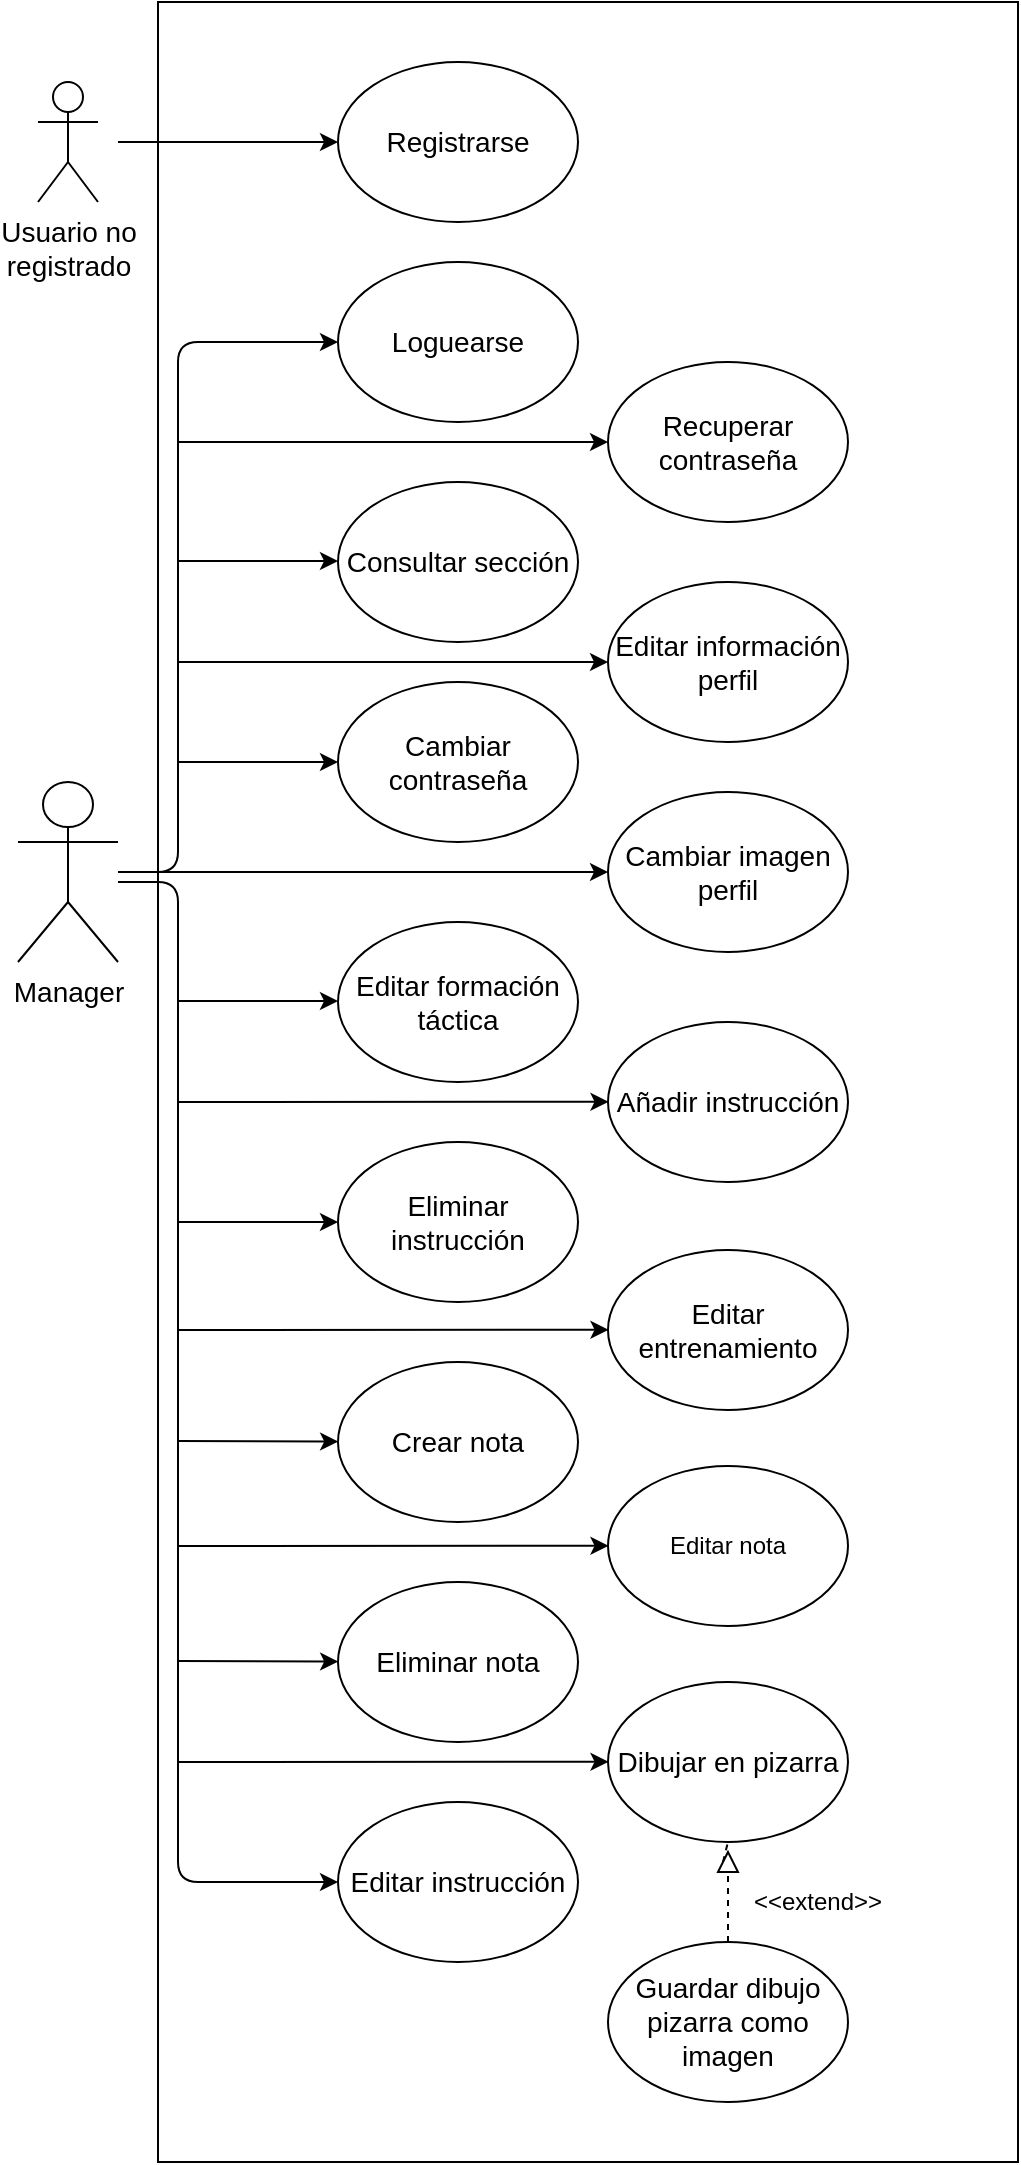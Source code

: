 <mxfile version="10.6.0" type="device"><diagram id="OI2iXntx0ql1ZJDQlCqZ" name="Página-1"><mxGraphModel dx="1074" dy="584" grid="1" gridSize="10" guides="1" tooltips="1" connect="1" arrows="1" fold="1" page="1" pageScale="1" pageWidth="827" pageHeight="1169" math="0" shadow="0"><root><mxCell id="0"/><mxCell id="1" parent="0"/><mxCell id="GEzJ6okKga4lL45GEYGy-22" value="" style="rounded=0;whiteSpace=wrap;html=1;" parent="1" vertex="1"><mxGeometry x="90" y="10" width="430" height="1080" as="geometry"/></mxCell><mxCell id="GEzJ6okKga4lL45GEYGy-1" value="&lt;font style=&quot;font-size: 14px&quot;&gt;Usuario no &lt;br&gt;registrado&lt;/font&gt;" style="shape=umlActor;verticalLabelPosition=bottom;labelBackgroundColor=#ffffff;verticalAlign=top;html=1;outlineConnect=0;" parent="1" vertex="1"><mxGeometry x="30" y="50" width="30" height="60" as="geometry"/></mxCell><mxCell id="GEzJ6okKga4lL45GEYGy-2" value="&lt;font style=&quot;font-size: 14px&quot;&gt;Manager&lt;/font&gt;" style="shape=umlActor;verticalLabelPosition=bottom;labelBackgroundColor=#ffffff;verticalAlign=top;html=1;outlineConnect=0;" parent="1" vertex="1"><mxGeometry x="20" y="400" width="50" height="90" as="geometry"/></mxCell><mxCell id="GEzJ6okKga4lL45GEYGy-3" value="&lt;font style=&quot;font-size: 14px&quot;&gt;Registrarse&lt;/font&gt;" style="ellipse;whiteSpace=wrap;html=1;" parent="1" vertex="1"><mxGeometry x="180" y="40" width="120" height="80" as="geometry"/></mxCell><mxCell id="GEzJ6okKga4lL45GEYGy-4" value="&lt;font style=&quot;font-size: 14px&quot;&gt;Loguearse&lt;/font&gt;" style="ellipse;whiteSpace=wrap;html=1;" parent="1" vertex="1"><mxGeometry x="180" y="140" width="120" height="80" as="geometry"/></mxCell><mxCell id="GEzJ6okKga4lL45GEYGy-5" value="&lt;font style=&quot;font-size: 14px&quot;&gt;Recuperar contraseña&lt;/font&gt;" style="ellipse;whiteSpace=wrap;html=1;" parent="1" vertex="1"><mxGeometry x="315" y="190" width="120" height="80" as="geometry"/></mxCell><mxCell id="GEzJ6okKga4lL45GEYGy-6" value="&lt;font style=&quot;font-size: 14px&quot;&gt;Consultar sección&lt;/font&gt;" style="ellipse;whiteSpace=wrap;html=1;" parent="1" vertex="1"><mxGeometry x="180" y="250" width="120" height="80" as="geometry"/></mxCell><mxCell id="GEzJ6okKga4lL45GEYGy-7" value="&lt;font style=&quot;font-size: 14px&quot;&gt;Cambiar contraseña&lt;/font&gt;" style="ellipse;whiteSpace=wrap;html=1;" parent="1" vertex="1"><mxGeometry x="180" y="350" width="120" height="80" as="geometry"/></mxCell><mxCell id="GEzJ6okKga4lL45GEYGy-8" value="&lt;font style=&quot;font-size: 14px&quot;&gt;Editar información perfil&lt;/font&gt;" style="ellipse;whiteSpace=wrap;html=1;" parent="1" vertex="1"><mxGeometry x="315" y="300" width="120" height="80" as="geometry"/></mxCell><mxCell id="GEzJ6okKga4lL45GEYGy-9" value="&lt;font style=&quot;font-size: 14px&quot;&gt;Cambiar imagen perfil&lt;/font&gt;" style="ellipse;whiteSpace=wrap;html=1;" parent="1" vertex="1"><mxGeometry x="315" y="405" width="120" height="80" as="geometry"/></mxCell><mxCell id="GEzJ6okKga4lL45GEYGy-10" value="&lt;font style=&quot;font-size: 14px&quot;&gt;Editar formación táctica&lt;/font&gt;" style="ellipse;whiteSpace=wrap;html=1;" parent="1" vertex="1"><mxGeometry x="180" y="470" width="120" height="80" as="geometry"/></mxCell><mxCell id="GEzJ6okKga4lL45GEYGy-11" value="&lt;font style=&quot;font-size: 14px&quot;&gt;Añadir instrucción&lt;/font&gt;" style="ellipse;whiteSpace=wrap;html=1;" parent="1" vertex="1"><mxGeometry x="315" y="520" width="120" height="80" as="geometry"/></mxCell><mxCell id="GEzJ6okKga4lL45GEYGy-12" value="&lt;font style=&quot;font-size: 14px&quot;&gt;Editar entrenamiento&lt;/font&gt;" style="ellipse;whiteSpace=wrap;html=1;" parent="1" vertex="1"><mxGeometry x="315" y="634" width="120" height="80" as="geometry"/></mxCell><mxCell id="GEzJ6okKga4lL45GEYGy-13" value="Editar nota" style="ellipse;whiteSpace=wrap;html=1;" parent="1" vertex="1"><mxGeometry x="315" y="742" width="120" height="80" as="geometry"/></mxCell><mxCell id="GEzJ6okKga4lL45GEYGy-14" value="&lt;font style=&quot;font-size: 14px&quot;&gt;Eliminar instrucción&lt;/font&gt;" style="ellipse;whiteSpace=wrap;html=1;" parent="1" vertex="1"><mxGeometry x="180" y="580" width="120" height="80" as="geometry"/></mxCell><mxCell id="GEzJ6okKga4lL45GEYGy-15" value="&lt;font style=&quot;font-size: 14px&quot;&gt;Crear nota&lt;/font&gt;" style="ellipse;whiteSpace=wrap;html=1;" parent="1" vertex="1"><mxGeometry x="180" y="690" width="120" height="80" as="geometry"/></mxCell><mxCell id="GEzJ6okKga4lL45GEYGy-16" value="&lt;font style=&quot;font-size: 14px&quot;&gt;Eliminar nota&lt;/font&gt;" style="ellipse;whiteSpace=wrap;html=1;" parent="1" vertex="1"><mxGeometry x="180" y="800" width="120" height="80" as="geometry"/></mxCell><mxCell id="GEzJ6okKga4lL45GEYGy-17" value="&lt;font style=&quot;font-size: 14px&quot;&gt;Dibujar en pizarra&lt;/font&gt;" style="ellipse;whiteSpace=wrap;html=1;" parent="1" vertex="1"><mxGeometry x="315" y="850" width="120" height="80" as="geometry"/></mxCell><mxCell id="GEzJ6okKga4lL45GEYGy-18" value="&lt;font style=&quot;font-size: 14px&quot;&gt;Editar instrucción&lt;/font&gt;" style="ellipse;whiteSpace=wrap;html=1;" parent="1" vertex="1"><mxGeometry x="180" y="910" width="120" height="80" as="geometry"/></mxCell><mxCell id="GEzJ6okKga4lL45GEYGy-20" value="" style="endArrow=classic;html=1;entryX=0;entryY=0.5;entryDx=0;entryDy=0;" parent="1" target="GEzJ6okKga4lL45GEYGy-3" edge="1"><mxGeometry width="50" height="50" relative="1" as="geometry"><mxPoint x="70" y="80" as="sourcePoint"/><mxPoint x="80" y="1010" as="targetPoint"/><Array as="points"/></mxGeometry></mxCell><mxCell id="GEzJ6okKga4lL45GEYGy-24" value="" style="endArrow=classic;html=1;entryX=0;entryY=0.5;entryDx=0;entryDy=0;" parent="1" source="GEzJ6okKga4lL45GEYGy-2" target="GEzJ6okKga4lL45GEYGy-4" edge="1"><mxGeometry width="50" height="50" relative="1" as="geometry"><mxPoint x="80" y="495" as="sourcePoint"/><mxPoint x="150.711" y="445" as="targetPoint"/><Array as="points"><mxPoint x="100" y="445"/><mxPoint x="100" y="180"/></Array></mxGeometry></mxCell><mxCell id="GEzJ6okKga4lL45GEYGy-29" value="" style="endArrow=classic;html=1;entryX=0;entryY=0.5;entryDx=0;entryDy=0;" parent="1" target="GEzJ6okKga4lL45GEYGy-5" edge="1"><mxGeometry width="50" height="50" relative="1" as="geometry"><mxPoint x="100" y="230" as="sourcePoint"/><mxPoint x="150" y="195.017" as="targetPoint"/></mxGeometry></mxCell><mxCell id="GEzJ6okKga4lL45GEYGy-30" value="" style="endArrow=classic;html=1;entryX=0;entryY=0.5;entryDx=0;entryDy=0;" parent="1" target="GEzJ6okKga4lL45GEYGy-8" edge="1"><mxGeometry width="50" height="50" relative="1" as="geometry"><mxPoint x="100" y="340" as="sourcePoint"/><mxPoint x="315.241" y="344.897" as="targetPoint"/></mxGeometry></mxCell><mxCell id="GEzJ6okKga4lL45GEYGy-31" value="" style="endArrow=classic;html=1;entryX=0;entryY=0.5;entryDx=0;entryDy=0;" parent="1" target="GEzJ6okKga4lL45GEYGy-9" edge="1"><mxGeometry width="50" height="50" relative="1" as="geometry"><mxPoint x="90" y="445" as="sourcePoint"/><mxPoint x="310" y="445" as="targetPoint"/></mxGeometry></mxCell><mxCell id="GEzJ6okKga4lL45GEYGy-32" value="" style="endArrow=classic;html=1;entryX=0;entryY=0.5;entryDx=0;entryDy=0;" parent="1" target="GEzJ6okKga4lL45GEYGy-7" edge="1"><mxGeometry width="50" height="50" relative="1" as="geometry"><mxPoint x="100" y="390.0" as="sourcePoint"/><mxPoint x="315.241" y="389.897" as="targetPoint"/></mxGeometry></mxCell><mxCell id="GEzJ6okKga4lL45GEYGy-33" value="" style="endArrow=classic;html=1;entryX=0;entryY=0.5;entryDx=0;entryDy=0;" parent="1" target="GEzJ6okKga4lL45GEYGy-18" edge="1"><mxGeometry width="50" height="50" relative="1" as="geometry"><mxPoint x="70" y="450" as="sourcePoint"/><mxPoint x="170" y="465" as="targetPoint"/><Array as="points"><mxPoint x="100" y="450"/><mxPoint x="100" y="950"/></Array></mxGeometry></mxCell><mxCell id="GEzJ6okKga4lL45GEYGy-35" value="" style="endArrow=classic;html=1;entryX=0;entryY=0.5;entryDx=0;entryDy=0;" parent="1" edge="1"><mxGeometry width="50" height="50" relative="1" as="geometry"><mxPoint x="100" y="560.0" as="sourcePoint"/><mxPoint x="315.241" y="559.897" as="targetPoint"/></mxGeometry></mxCell><mxCell id="GEzJ6okKga4lL45GEYGy-36" value="" style="endArrow=classic;html=1;entryX=0;entryY=0.5;entryDx=0;entryDy=0;" parent="1" edge="1"><mxGeometry width="50" height="50" relative="1" as="geometry"><mxPoint x="100" y="674" as="sourcePoint"/><mxPoint x="315.241" y="673.897" as="targetPoint"/></mxGeometry></mxCell><mxCell id="GEzJ6okKga4lL45GEYGy-37" value="" style="endArrow=classic;html=1;entryX=0;entryY=0.5;entryDx=0;entryDy=0;" parent="1" edge="1"><mxGeometry width="50" height="50" relative="1" as="geometry"><mxPoint x="100" y="782" as="sourcePoint"/><mxPoint x="315.241" y="781.897" as="targetPoint"/></mxGeometry></mxCell><mxCell id="GEzJ6okKga4lL45GEYGy-38" value="" style="endArrow=classic;html=1;entryX=0;entryY=0.5;entryDx=0;entryDy=0;" parent="1" edge="1"><mxGeometry width="50" height="50" relative="1" as="geometry"><mxPoint x="100" y="890" as="sourcePoint"/><mxPoint x="315.241" y="889.897" as="targetPoint"/></mxGeometry></mxCell><mxCell id="GEzJ6okKga4lL45GEYGy-39" value="" style="endArrow=classic;html=1;entryX=0;entryY=0.5;entryDx=0;entryDy=0;" parent="1" target="GEzJ6okKga4lL45GEYGy-14" edge="1"><mxGeometry width="50" height="50" relative="1" as="geometry"><mxPoint x="100" y="620" as="sourcePoint"/><mxPoint x="150" y="593.103" as="targetPoint"/></mxGeometry></mxCell><mxCell id="GEzJ6okKga4lL45GEYGy-40" value="" style="endArrow=classic;html=1;entryX=0;entryY=0.5;entryDx=0;entryDy=0;" parent="1" edge="1"><mxGeometry width="50" height="50" relative="1" as="geometry"><mxPoint x="100" y="729.5" as="sourcePoint"/><mxPoint x="180.069" y="729.741" as="targetPoint"/></mxGeometry></mxCell><mxCell id="GEzJ6okKga4lL45GEYGy-41" value="" style="endArrow=classic;html=1;entryX=0;entryY=0.5;entryDx=0;entryDy=0;" parent="1" edge="1"><mxGeometry width="50" height="50" relative="1" as="geometry"><mxPoint x="100" y="839.5" as="sourcePoint"/><mxPoint x="180.069" y="839.741" as="targetPoint"/></mxGeometry></mxCell><mxCell id="GEzJ6okKga4lL45GEYGy-45" value="" style="endArrow=classic;html=1;entryX=0;entryY=0.5;entryDx=0;entryDy=0;" parent="1" edge="1"><mxGeometry width="50" height="50" relative="1" as="geometry"><mxPoint x="100" y="289.5" as="sourcePoint"/><mxPoint x="180" y="289.5" as="targetPoint"/></mxGeometry></mxCell><mxCell id="GEzJ6okKga4lL45GEYGy-46" value="" style="endArrow=classic;html=1;entryX=0;entryY=0.5;entryDx=0;entryDy=0;" parent="1" edge="1"><mxGeometry width="50" height="50" relative="1" as="geometry"><mxPoint x="100" y="509.5" as="sourcePoint"/><mxPoint x="180" y="509.5" as="targetPoint"/><Array as="points"><mxPoint x="140" y="509.5"/></Array></mxGeometry></mxCell><mxCell id="D_C9-XqJufFjW5c7gARd-1" value="&lt;font style=&quot;font-size: 14px&quot;&gt;Guardar dibujo pizarra como imagen&lt;/font&gt;" style="ellipse;whiteSpace=wrap;html=1;" vertex="1" parent="1"><mxGeometry x="315" y="980" width="120" height="80" as="geometry"/></mxCell><mxCell id="D_C9-XqJufFjW5c7gARd-4" value="" style="endArrow=none;dashed=1;html=1;entryX=0.5;entryY=1;entryDx=0;entryDy=0;exitX=0.5;exitY=0;exitDx=0;exitDy=0;" edge="1" parent="1" source="D_C9-XqJufFjW5c7gARd-5" target="GEzJ6okKga4lL45GEYGy-17"><mxGeometry width="50" height="50" relative="1" as="geometry"><mxPoint x="10" y="1160" as="sourcePoint"/><mxPoint x="60" y="1110" as="targetPoint"/></mxGeometry></mxCell><mxCell id="D_C9-XqJufFjW5c7gARd-5" value="" style="triangle;whiteSpace=wrap;html=1;direction=north;" vertex="1" parent="1"><mxGeometry x="370" y="935" width="10" height="10" as="geometry"/></mxCell><mxCell id="D_C9-XqJufFjW5c7gARd-6" value="" style="endArrow=none;dashed=1;html=1;entryX=0;entryY=0.5;entryDx=0;entryDy=0;exitX=0.5;exitY=0;exitDx=0;exitDy=0;" edge="1" parent="1" source="D_C9-XqJufFjW5c7gARd-1" target="D_C9-XqJufFjW5c7gARd-5"><mxGeometry width="50" height="50" relative="1" as="geometry"><mxPoint x="370" y="980" as="sourcePoint"/><mxPoint x="375" y="930" as="targetPoint"/></mxGeometry></mxCell><mxCell id="D_C9-XqJufFjW5c7gARd-8" value="&amp;lt;&amp;lt;extend&amp;gt;&amp;gt;" style="text;html=1;strokeColor=none;fillColor=none;align=center;verticalAlign=middle;whiteSpace=wrap;rounded=0;" vertex="1" parent="1"><mxGeometry x="380" y="950" width="80" height="20" as="geometry"/></mxCell></root></mxGraphModel></diagram></mxfile>